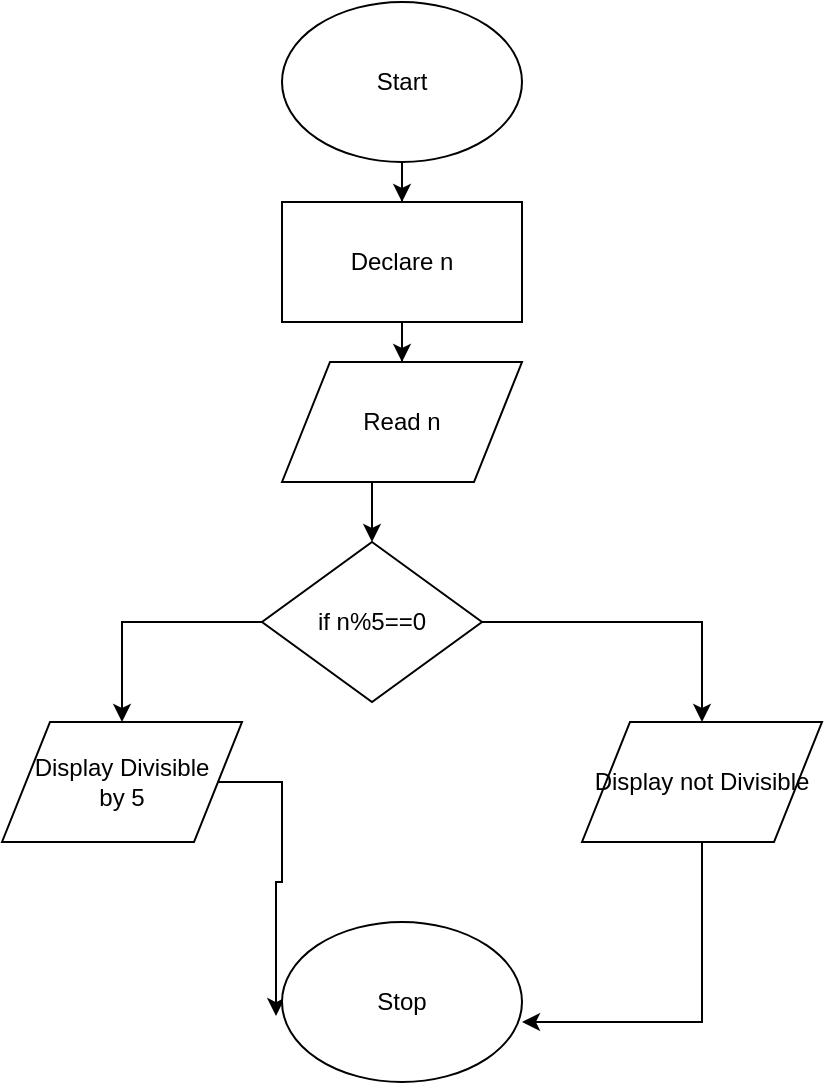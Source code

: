 <mxfile version="12.1.3" type="device" pages="1"><diagram id="7-lVwbtAzghJxuWNOrnq" name="Page-1"><mxGraphModel dx="854" dy="459" grid="1" gridSize="10" guides="1" tooltips="1" connect="1" arrows="1" fold="1" page="1" pageScale="1" pageWidth="850" pageHeight="1100" math="0" shadow="0"><root><mxCell id="0"/><mxCell id="1" parent="0"/><mxCell id="_4cD_KToUwM6xAeWLrEX-9" style="edgeStyle=orthogonalEdgeStyle;rounded=0;orthogonalLoop=1;jettySize=auto;html=1;exitX=0.5;exitY=1;exitDx=0;exitDy=0;" edge="1" parent="1" source="_4cD_KToUwM6xAeWLrEX-1" target="_4cD_KToUwM6xAeWLrEX-3"><mxGeometry relative="1" as="geometry"/></mxCell><mxCell id="_4cD_KToUwM6xAeWLrEX-1" value="Start" style="ellipse;whiteSpace=wrap;html=1;" vertex="1" parent="1"><mxGeometry x="420" y="40" width="120" height="80" as="geometry"/></mxCell><mxCell id="_4cD_KToUwM6xAeWLrEX-10" style="edgeStyle=orthogonalEdgeStyle;rounded=0;orthogonalLoop=1;jettySize=auto;html=1;exitX=0.5;exitY=1;exitDx=0;exitDy=0;" edge="1" parent="1" source="_4cD_KToUwM6xAeWLrEX-3" target="_4cD_KToUwM6xAeWLrEX-4"><mxGeometry relative="1" as="geometry"/></mxCell><mxCell id="_4cD_KToUwM6xAeWLrEX-3" value="Declare n" style="rounded=0;whiteSpace=wrap;html=1;" vertex="1" parent="1"><mxGeometry x="420" y="140" width="120" height="60" as="geometry"/></mxCell><mxCell id="_4cD_KToUwM6xAeWLrEX-12" style="edgeStyle=orthogonalEdgeStyle;rounded=0;orthogonalLoop=1;jettySize=auto;html=1;exitX=0.5;exitY=1;exitDx=0;exitDy=0;entryX=0.5;entryY=0;entryDx=0;entryDy=0;" edge="1" parent="1" source="_4cD_KToUwM6xAeWLrEX-4" target="_4cD_KToUwM6xAeWLrEX-5"><mxGeometry relative="1" as="geometry"/></mxCell><mxCell id="_4cD_KToUwM6xAeWLrEX-4" value="Read n" style="shape=parallelogram;perimeter=parallelogramPerimeter;whiteSpace=wrap;html=1;" vertex="1" parent="1"><mxGeometry x="420" y="220" width="120" height="60" as="geometry"/></mxCell><mxCell id="_4cD_KToUwM6xAeWLrEX-13" style="edgeStyle=orthogonalEdgeStyle;rounded=0;orthogonalLoop=1;jettySize=auto;html=1;" edge="1" parent="1" source="_4cD_KToUwM6xAeWLrEX-5" target="_4cD_KToUwM6xAeWLrEX-6"><mxGeometry relative="1" as="geometry"/></mxCell><mxCell id="_4cD_KToUwM6xAeWLrEX-14" style="edgeStyle=orthogonalEdgeStyle;rounded=0;orthogonalLoop=1;jettySize=auto;html=1;exitX=1;exitY=0.5;exitDx=0;exitDy=0;" edge="1" parent="1" source="_4cD_KToUwM6xAeWLrEX-5" target="_4cD_KToUwM6xAeWLrEX-7"><mxGeometry relative="1" as="geometry"/></mxCell><mxCell id="_4cD_KToUwM6xAeWLrEX-5" value="if n%5==0" style="rhombus;whiteSpace=wrap;html=1;" vertex="1" parent="1"><mxGeometry x="410" y="310" width="110" height="80" as="geometry"/></mxCell><mxCell id="_4cD_KToUwM6xAeWLrEX-15" style="edgeStyle=orthogonalEdgeStyle;rounded=0;orthogonalLoop=1;jettySize=auto;html=1;entryX=-0.025;entryY=0.588;entryDx=0;entryDy=0;entryPerimeter=0;" edge="1" parent="1" source="_4cD_KToUwM6xAeWLrEX-6" target="_4cD_KToUwM6xAeWLrEX-8"><mxGeometry relative="1" as="geometry"/></mxCell><mxCell id="_4cD_KToUwM6xAeWLrEX-6" value="Display Divisible&lt;br&gt;by 5" style="shape=parallelogram;perimeter=parallelogramPerimeter;whiteSpace=wrap;html=1;" vertex="1" parent="1"><mxGeometry x="280" y="400" width="120" height="60" as="geometry"/></mxCell><mxCell id="_4cD_KToUwM6xAeWLrEX-16" style="edgeStyle=orthogonalEdgeStyle;rounded=0;orthogonalLoop=1;jettySize=auto;html=1;exitX=0.5;exitY=1;exitDx=0;exitDy=0;entryX=1;entryY=0.625;entryDx=0;entryDy=0;entryPerimeter=0;" edge="1" parent="1" source="_4cD_KToUwM6xAeWLrEX-7" target="_4cD_KToUwM6xAeWLrEX-8"><mxGeometry relative="1" as="geometry"/></mxCell><mxCell id="_4cD_KToUwM6xAeWLrEX-7" value="Display not Divisible&lt;br&gt;" style="shape=parallelogram;perimeter=parallelogramPerimeter;whiteSpace=wrap;html=1;" vertex="1" parent="1"><mxGeometry x="570" y="400" width="120" height="60" as="geometry"/></mxCell><mxCell id="_4cD_KToUwM6xAeWLrEX-8" value="Stop" style="ellipse;whiteSpace=wrap;html=1;" vertex="1" parent="1"><mxGeometry x="420" y="500" width="120" height="80" as="geometry"/></mxCell></root></mxGraphModel></diagram></mxfile>